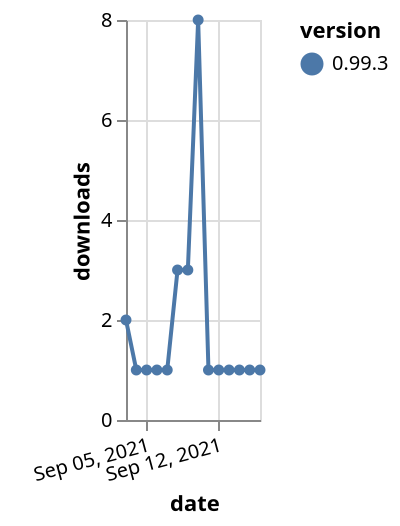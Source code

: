 {"$schema": "https://vega.github.io/schema/vega-lite/v5.json", "description": "A simple bar chart with embedded data.", "data": {"values": [{"date": "2021-09-03", "total": 675, "delta": 2, "version": "0.99.3"}, {"date": "2021-09-04", "total": 676, "delta": 1, "version": "0.99.3"}, {"date": "2021-09-05", "total": 677, "delta": 1, "version": "0.99.3"}, {"date": "2021-09-06", "total": 678, "delta": 1, "version": "0.99.3"}, {"date": "2021-09-07", "total": 679, "delta": 1, "version": "0.99.3"}, {"date": "2021-09-08", "total": 682, "delta": 3, "version": "0.99.3"}, {"date": "2021-09-09", "total": 685, "delta": 3, "version": "0.99.3"}, {"date": "2021-09-10", "total": 693, "delta": 8, "version": "0.99.3"}, {"date": "2021-09-11", "total": 694, "delta": 1, "version": "0.99.3"}, {"date": "2021-09-12", "total": 695, "delta": 1, "version": "0.99.3"}, {"date": "2021-09-13", "total": 696, "delta": 1, "version": "0.99.3"}, {"date": "2021-09-14", "total": 697, "delta": 1, "version": "0.99.3"}, {"date": "2021-09-15", "total": 698, "delta": 1, "version": "0.99.3"}, {"date": "2021-09-16", "total": 699, "delta": 1, "version": "0.99.3"}]}, "width": "container", "mark": {"type": "line", "point": {"filled": true}}, "encoding": {"x": {"field": "date", "type": "temporal", "timeUnit": "yearmonthdate", "title": "date", "axis": {"labelAngle": -15}}, "y": {"field": "delta", "type": "quantitative", "title": "downloads"}, "color": {"field": "version", "type": "nominal"}, "tooltip": {"field": "delta"}}}